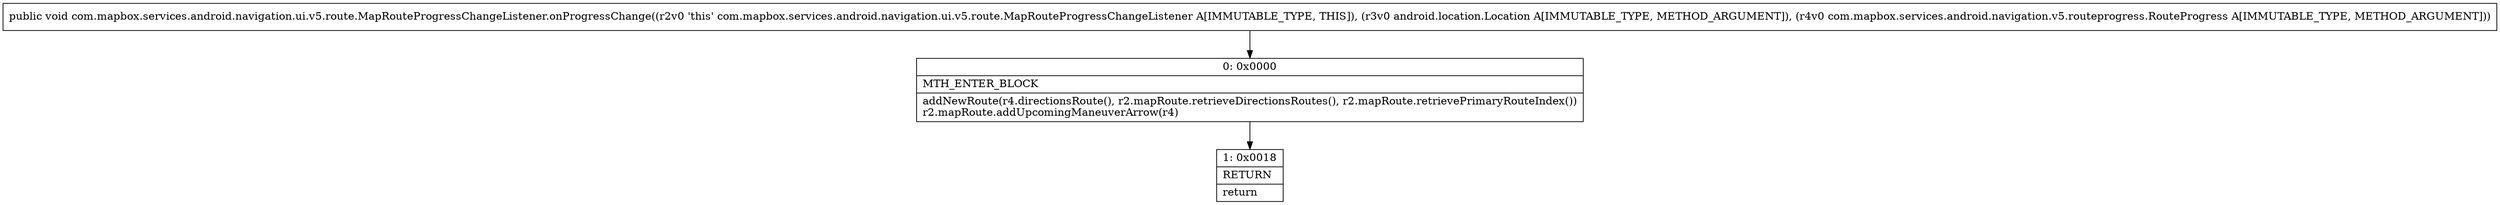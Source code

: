 digraph "CFG forcom.mapbox.services.android.navigation.ui.v5.route.MapRouteProgressChangeListener.onProgressChange(Landroid\/location\/Location;Lcom\/mapbox\/services\/android\/navigation\/v5\/routeprogress\/RouteProgress;)V" {
Node_0 [shape=record,label="{0\:\ 0x0000|MTH_ENTER_BLOCK\l|addNewRoute(r4.directionsRoute(), r2.mapRoute.retrieveDirectionsRoutes(), r2.mapRoute.retrievePrimaryRouteIndex())\lr2.mapRoute.addUpcomingManeuverArrow(r4)\l}"];
Node_1 [shape=record,label="{1\:\ 0x0018|RETURN\l|return\l}"];
MethodNode[shape=record,label="{public void com.mapbox.services.android.navigation.ui.v5.route.MapRouteProgressChangeListener.onProgressChange((r2v0 'this' com.mapbox.services.android.navigation.ui.v5.route.MapRouteProgressChangeListener A[IMMUTABLE_TYPE, THIS]), (r3v0 android.location.Location A[IMMUTABLE_TYPE, METHOD_ARGUMENT]), (r4v0 com.mapbox.services.android.navigation.v5.routeprogress.RouteProgress A[IMMUTABLE_TYPE, METHOD_ARGUMENT])) }"];
MethodNode -> Node_0;
Node_0 -> Node_1;
}


